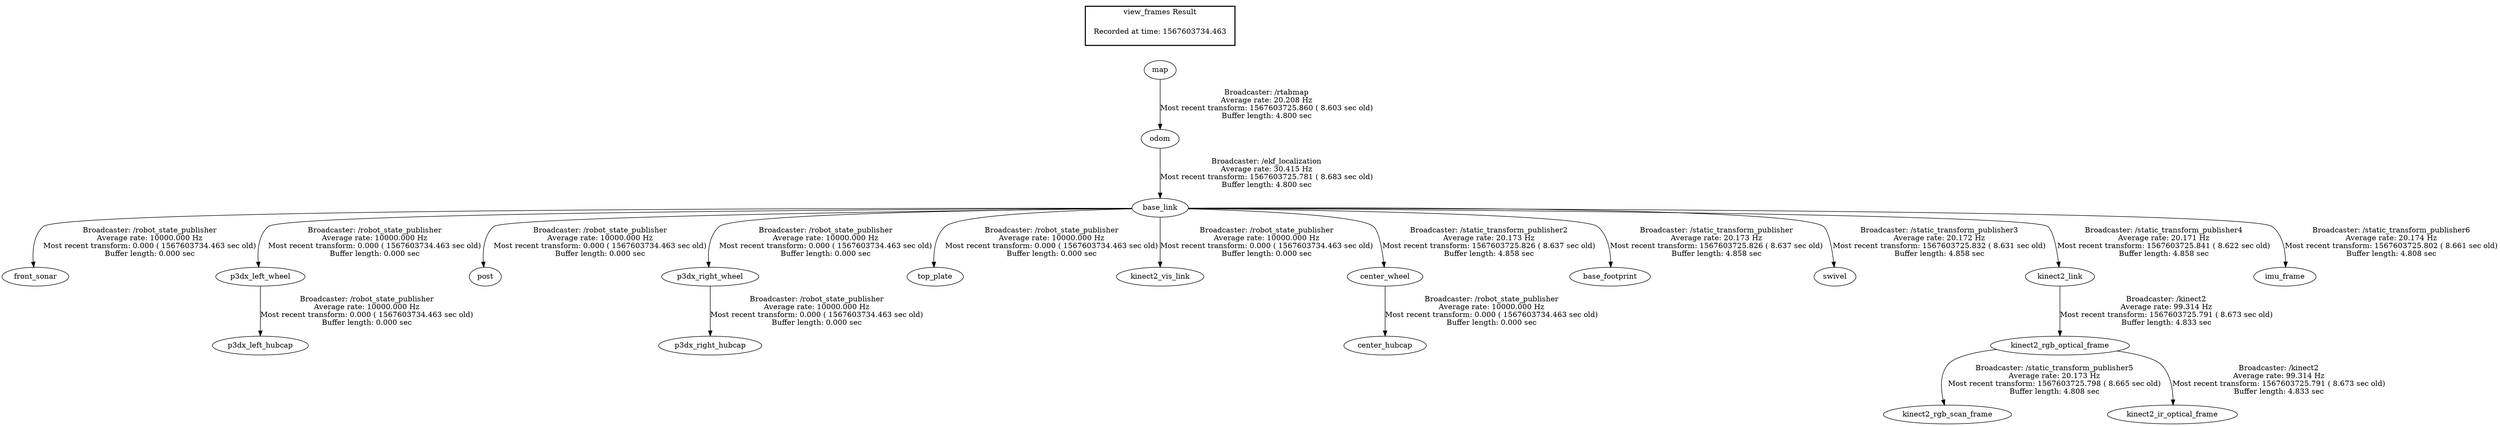 digraph G {
"base_link" -> "front_sonar"[label="Broadcaster: /robot_state_publisher\nAverage rate: 10000.000 Hz\nMost recent transform: 0.000 ( 1567603734.463 sec old)\nBuffer length: 0.000 sec\n"];
"odom" -> "base_link"[label="Broadcaster: /ekf_localization\nAverage rate: 30.415 Hz\nMost recent transform: 1567603725.781 ( 8.683 sec old)\nBuffer length: 4.800 sec\n"];
"p3dx_left_wheel" -> "p3dx_left_hubcap"[label="Broadcaster: /robot_state_publisher\nAverage rate: 10000.000 Hz\nMost recent transform: 0.000 ( 1567603734.463 sec old)\nBuffer length: 0.000 sec\n"];
"base_link" -> "p3dx_left_wheel"[label="Broadcaster: /robot_state_publisher\nAverage rate: 10000.000 Hz\nMost recent transform: 0.000 ( 1567603734.463 sec old)\nBuffer length: 0.000 sec\n"];
"base_link" -> "post"[label="Broadcaster: /robot_state_publisher\nAverage rate: 10000.000 Hz\nMost recent transform: 0.000 ( 1567603734.463 sec old)\nBuffer length: 0.000 sec\n"];
"p3dx_right_wheel" -> "p3dx_right_hubcap"[label="Broadcaster: /robot_state_publisher\nAverage rate: 10000.000 Hz\nMost recent transform: 0.000 ( 1567603734.463 sec old)\nBuffer length: 0.000 sec\n"];
"base_link" -> "p3dx_right_wheel"[label="Broadcaster: /robot_state_publisher\nAverage rate: 10000.000 Hz\nMost recent transform: 0.000 ( 1567603734.463 sec old)\nBuffer length: 0.000 sec\n"];
"base_link" -> "top_plate"[label="Broadcaster: /robot_state_publisher\nAverage rate: 10000.000 Hz\nMost recent transform: 0.000 ( 1567603734.463 sec old)\nBuffer length: 0.000 sec\n"];
"base_link" -> "kinect2_vis_link"[label="Broadcaster: /robot_state_publisher\nAverage rate: 10000.000 Hz\nMost recent transform: 0.000 ( 1567603734.463 sec old)\nBuffer length: 0.000 sec\n"];
"center_wheel" -> "center_hubcap"[label="Broadcaster: /robot_state_publisher\nAverage rate: 10000.000 Hz\nMost recent transform: 0.000 ( 1567603734.463 sec old)\nBuffer length: 0.000 sec\n"];
"base_link" -> "center_wheel"[label="Broadcaster: /static_transform_publisher2\nAverage rate: 20.173 Hz\nMost recent transform: 1567603725.826 ( 8.637 sec old)\nBuffer length: 4.858 sec\n"];
"base_link" -> "base_footprint"[label="Broadcaster: /static_transform_publisher\nAverage rate: 20.173 Hz\nMost recent transform: 1567603725.826 ( 8.637 sec old)\nBuffer length: 4.858 sec\n"];
"base_link" -> "swivel"[label="Broadcaster: /static_transform_publisher3\nAverage rate: 20.172 Hz\nMost recent transform: 1567603725.832 ( 8.631 sec old)\nBuffer length: 4.858 sec\n"];
"base_link" -> "kinect2_link"[label="Broadcaster: /static_transform_publisher4\nAverage rate: 20.171 Hz\nMost recent transform: 1567603725.841 ( 8.622 sec old)\nBuffer length: 4.858 sec\n"];
"kinect2_rgb_optical_frame" -> "kinect2_rgb_scan_frame"[label="Broadcaster: /static_transform_publisher5\nAverage rate: 20.173 Hz\nMost recent transform: 1567603725.798 ( 8.665 sec old)\nBuffer length: 4.808 sec\n"];
"kinect2_link" -> "kinect2_rgb_optical_frame"[label="Broadcaster: /kinect2\nAverage rate: 99.314 Hz\nMost recent transform: 1567603725.791 ( 8.673 sec old)\nBuffer length: 4.833 sec\n"];
"base_link" -> "imu_frame"[label="Broadcaster: /static_transform_publisher6\nAverage rate: 20.174 Hz\nMost recent transform: 1567603725.802 ( 8.661 sec old)\nBuffer length: 4.808 sec\n"];
"kinect2_rgb_optical_frame" -> "kinect2_ir_optical_frame"[label="Broadcaster: /kinect2\nAverage rate: 99.314 Hz\nMost recent transform: 1567603725.791 ( 8.673 sec old)\nBuffer length: 4.833 sec\n"];
"map" -> "odom"[label="Broadcaster: /rtabmap\nAverage rate: 20.208 Hz\nMost recent transform: 1567603725.860 ( 8.603 sec old)\nBuffer length: 4.800 sec\n"];
edge [style=invis];
 subgraph cluster_legend { style=bold; color=black; label ="view_frames Result";
"Recorded at time: 1567603734.463"[ shape=plaintext ] ;
 }->"map";
}